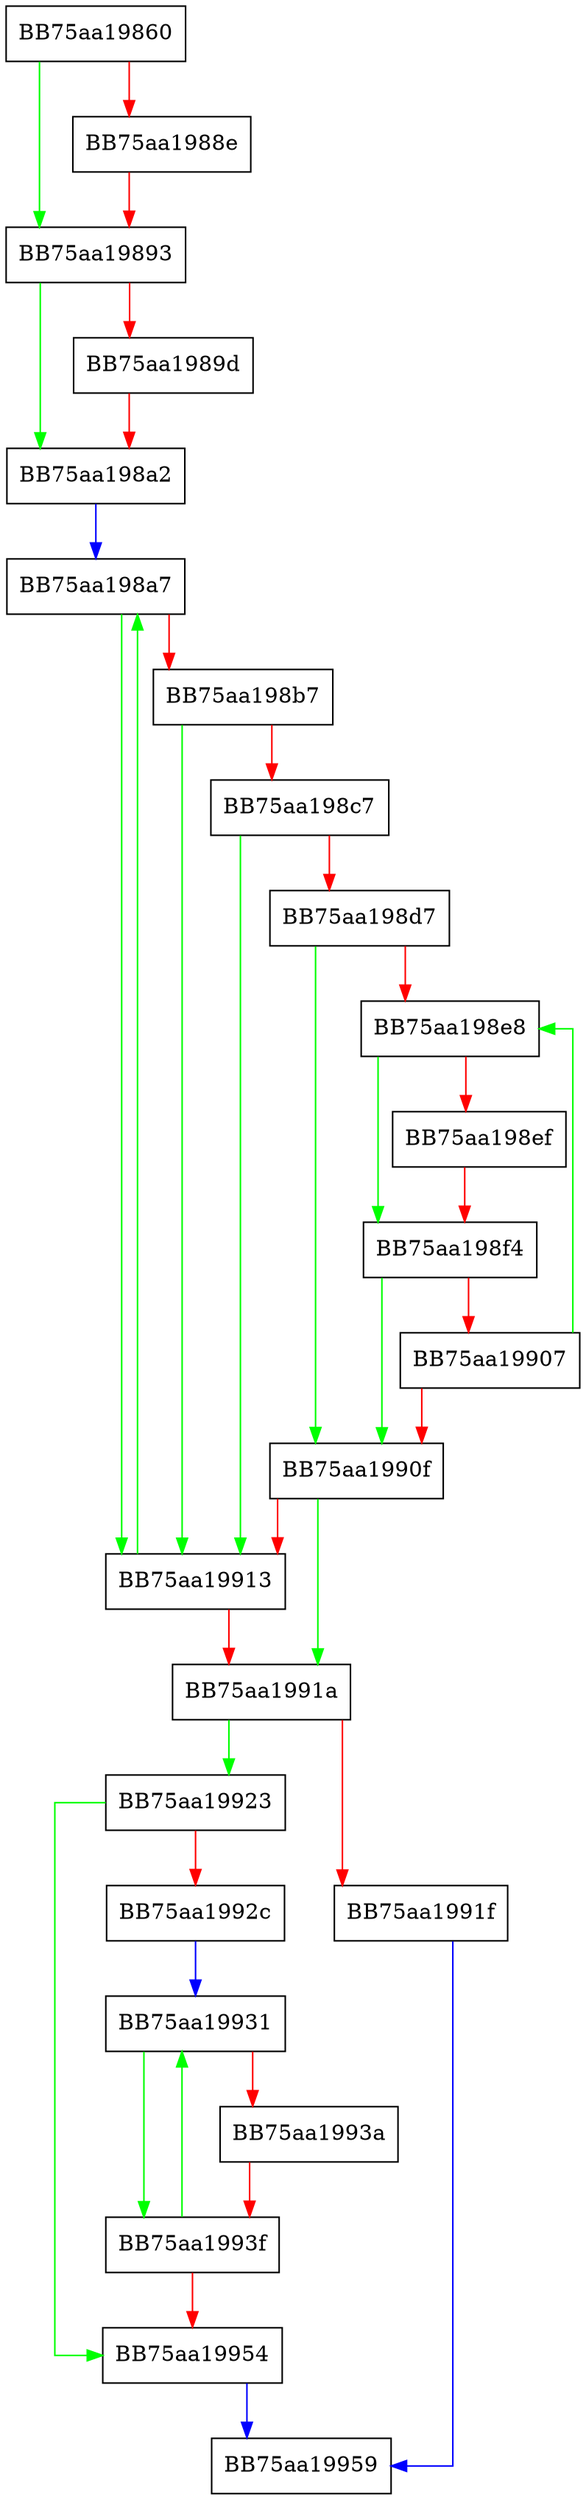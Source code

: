 digraph xray_probe_rol16 {
  node [shape="box"];
  graph [splines=ortho];
  BB75aa19860 -> BB75aa19893 [color="green"];
  BB75aa19860 -> BB75aa1988e [color="red"];
  BB75aa1988e -> BB75aa19893 [color="red"];
  BB75aa19893 -> BB75aa198a2 [color="green"];
  BB75aa19893 -> BB75aa1989d [color="red"];
  BB75aa1989d -> BB75aa198a2 [color="red"];
  BB75aa198a2 -> BB75aa198a7 [color="blue"];
  BB75aa198a7 -> BB75aa19913 [color="green"];
  BB75aa198a7 -> BB75aa198b7 [color="red"];
  BB75aa198b7 -> BB75aa19913 [color="green"];
  BB75aa198b7 -> BB75aa198c7 [color="red"];
  BB75aa198c7 -> BB75aa19913 [color="green"];
  BB75aa198c7 -> BB75aa198d7 [color="red"];
  BB75aa198d7 -> BB75aa1990f [color="green"];
  BB75aa198d7 -> BB75aa198e8 [color="red"];
  BB75aa198e8 -> BB75aa198f4 [color="green"];
  BB75aa198e8 -> BB75aa198ef [color="red"];
  BB75aa198ef -> BB75aa198f4 [color="red"];
  BB75aa198f4 -> BB75aa1990f [color="green"];
  BB75aa198f4 -> BB75aa19907 [color="red"];
  BB75aa19907 -> BB75aa198e8 [color="green"];
  BB75aa19907 -> BB75aa1990f [color="red"];
  BB75aa1990f -> BB75aa1991a [color="green"];
  BB75aa1990f -> BB75aa19913 [color="red"];
  BB75aa19913 -> BB75aa198a7 [color="green"];
  BB75aa19913 -> BB75aa1991a [color="red"];
  BB75aa1991a -> BB75aa19923 [color="green"];
  BB75aa1991a -> BB75aa1991f [color="red"];
  BB75aa1991f -> BB75aa19959 [color="blue"];
  BB75aa19923 -> BB75aa19954 [color="green"];
  BB75aa19923 -> BB75aa1992c [color="red"];
  BB75aa1992c -> BB75aa19931 [color="blue"];
  BB75aa19931 -> BB75aa1993f [color="green"];
  BB75aa19931 -> BB75aa1993a [color="red"];
  BB75aa1993a -> BB75aa1993f [color="red"];
  BB75aa1993f -> BB75aa19931 [color="green"];
  BB75aa1993f -> BB75aa19954 [color="red"];
  BB75aa19954 -> BB75aa19959 [color="blue"];
}
